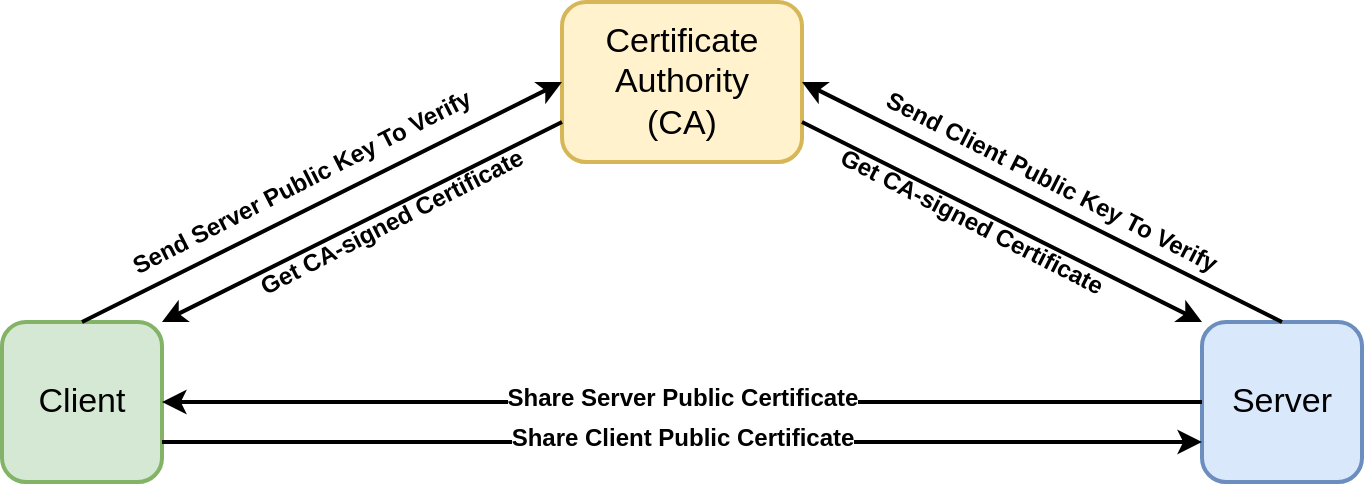 <mxfile version="12.9.6" type="device"><diagram id="2VhXpAE3yZZBM3T2pa5_" name="Page-1"><mxGraphModel dx="1302" dy="701" grid="1" gridSize="10" guides="1" tooltips="1" connect="1" arrows="1" fold="1" page="1" pageScale="1" pageWidth="1920" pageHeight="1200" math="0" shadow="0"><root><mxCell id="0"/><mxCell id="1" parent="0"/><mxCell id="1lzyDVRoiQcnhPwWGRTa-1" value="&lt;font style=&quot;font-size: 17px&quot;&gt;Client&lt;/font&gt;" style="rounded=1;whiteSpace=wrap;html=1;strokeWidth=2;fillColor=#d5e8d4;strokeColor=#82b366;" vertex="1" parent="1"><mxGeometry x="160" y="240" width="80" height="80" as="geometry"/></mxCell><mxCell id="1lzyDVRoiQcnhPwWGRTa-2" value="&lt;font style=&quot;font-size: 17px&quot;&gt;Server&lt;/font&gt;" style="rounded=1;whiteSpace=wrap;html=1;strokeWidth=2;fillColor=#dae8fc;strokeColor=#6c8ebf;" vertex="1" parent="1"><mxGeometry x="760" y="240" width="80" height="80" as="geometry"/></mxCell><mxCell id="1lzyDVRoiQcnhPwWGRTa-3" value="&lt;font style=&quot;font-size: 17px&quot;&gt;Certificate Authority&lt;br&gt;(CA)&lt;br&gt;&lt;/font&gt;" style="rounded=1;whiteSpace=wrap;html=1;strokeWidth=2;fillColor=#fff2cc;strokeColor=#d6b656;" vertex="1" parent="1"><mxGeometry x="440" y="80" width="120" height="80" as="geometry"/></mxCell><mxCell id="1lzyDVRoiQcnhPwWGRTa-4" value="" style="endArrow=classic;html=1;strokeWidth=2;entryX=0;entryY=0.5;entryDx=0;entryDy=0;exitX=0.5;exitY=0;exitDx=0;exitDy=0;" edge="1" parent="1" source="1lzyDVRoiQcnhPwWGRTa-1" target="1lzyDVRoiQcnhPwWGRTa-3"><mxGeometry width="50" height="50" relative="1" as="geometry"><mxPoint x="610" y="340" as="sourcePoint"/><mxPoint x="660" y="290" as="targetPoint"/></mxGeometry></mxCell><mxCell id="1lzyDVRoiQcnhPwWGRTa-5" value="" style="endArrow=classic;html=1;strokeWidth=2;entryX=1;entryY=0;entryDx=0;entryDy=0;exitX=0;exitY=0.75;exitDx=0;exitDy=0;" edge="1" parent="1" source="1lzyDVRoiQcnhPwWGRTa-3" target="1lzyDVRoiQcnhPwWGRTa-1"><mxGeometry width="50" height="50" relative="1" as="geometry"><mxPoint x="500" y="240" as="sourcePoint"/><mxPoint x="660" y="160" as="targetPoint"/></mxGeometry></mxCell><mxCell id="1lzyDVRoiQcnhPwWGRTa-6" value="" style="endArrow=classic;html=1;strokeWidth=2;entryX=1;entryY=0.5;entryDx=0;entryDy=0;exitX=0.5;exitY=0;exitDx=0;exitDy=0;" edge="1" parent="1" source="1lzyDVRoiQcnhPwWGRTa-2" target="1lzyDVRoiQcnhPwWGRTa-3"><mxGeometry width="50" height="50" relative="1" as="geometry"><mxPoint x="490" y="220" as="sourcePoint"/><mxPoint x="370" y="280" as="targetPoint"/></mxGeometry></mxCell><mxCell id="1lzyDVRoiQcnhPwWGRTa-7" value="" style="endArrow=classic;html=1;strokeWidth=2;entryX=0;entryY=0;entryDx=0;entryDy=0;exitX=1;exitY=0.75;exitDx=0;exitDy=0;" edge="1" parent="1" source="1lzyDVRoiQcnhPwWGRTa-3" target="1lzyDVRoiQcnhPwWGRTa-2"><mxGeometry width="50" height="50" relative="1" as="geometry"><mxPoint x="390" y="200" as="sourcePoint"/><mxPoint x="270" y="260" as="targetPoint"/></mxGeometry></mxCell><mxCell id="1lzyDVRoiQcnhPwWGRTa-8" value="" style="endArrow=classic;html=1;strokeWidth=2;entryX=1;entryY=0.5;entryDx=0;entryDy=0;exitX=0;exitY=0.5;exitDx=0;exitDy=0;" edge="1" parent="1" source="1lzyDVRoiQcnhPwWGRTa-2" target="1lzyDVRoiQcnhPwWGRTa-1"><mxGeometry width="50" height="50" relative="1" as="geometry"><mxPoint x="610" y="340" as="sourcePoint"/><mxPoint x="660" y="290" as="targetPoint"/></mxGeometry></mxCell><mxCell id="1lzyDVRoiQcnhPwWGRTa-11" value="&lt;b&gt;Share Server Public Certificate&lt;/b&gt;" style="text;html=1;align=center;verticalAlign=middle;resizable=0;points=[];labelBackgroundColor=#ffffff;" vertex="1" connectable="0" parent="1lzyDVRoiQcnhPwWGRTa-8"><mxGeometry y="-2" relative="1" as="geometry"><mxPoint as="offset"/></mxGeometry></mxCell><mxCell id="1lzyDVRoiQcnhPwWGRTa-9" value="" style="endArrow=classic;html=1;strokeWidth=2;entryX=0;entryY=0.75;entryDx=0;entryDy=0;exitX=1;exitY=0.75;exitDx=0;exitDy=0;" edge="1" parent="1" source="1lzyDVRoiQcnhPwWGRTa-1" target="1lzyDVRoiQcnhPwWGRTa-2"><mxGeometry width="50" height="50" relative="1" as="geometry"><mxPoint x="600" y="360" as="sourcePoint"/><mxPoint x="720" y="420" as="targetPoint"/></mxGeometry></mxCell><mxCell id="1lzyDVRoiQcnhPwWGRTa-13" value="&lt;b&gt;Share Client Public Certificate&lt;/b&gt;" style="text;html=1;align=center;verticalAlign=middle;resizable=0;points=[];labelBackgroundColor=#ffffff;" vertex="1" connectable="0" parent="1lzyDVRoiQcnhPwWGRTa-9"><mxGeometry y="2" relative="1" as="geometry"><mxPoint as="offset"/></mxGeometry></mxCell><mxCell id="1lzyDVRoiQcnhPwWGRTa-15" value="&lt;b&gt;Send Server Public Key To Verify&lt;/b&gt;" style="text;html=1;strokeColor=none;fillColor=none;align=center;verticalAlign=middle;whiteSpace=wrap;rounded=0;rotation=333;" vertex="1" parent="1"><mxGeometry x="210" y="160" width="200" height="20" as="geometry"/></mxCell><mxCell id="1lzyDVRoiQcnhPwWGRTa-16" value="&lt;b&gt;Send Client Public Key To Verify&lt;/b&gt;" style="text;html=1;strokeColor=none;fillColor=none;align=center;verticalAlign=middle;whiteSpace=wrap;rounded=0;rotation=27;" vertex="1" parent="1"><mxGeometry x="590" y="160" width="190" height="20" as="geometry"/></mxCell><mxCell id="1lzyDVRoiQcnhPwWGRTa-17" value="&lt;b&gt;Get CA-signed Certificate&lt;/b&gt;" style="text;html=1;strokeColor=none;fillColor=none;align=center;verticalAlign=middle;whiteSpace=wrap;rounded=0;rotation=27;" vertex="1" parent="1"><mxGeometry x="570" y="180" width="150" height="20" as="geometry"/></mxCell><mxCell id="1lzyDVRoiQcnhPwWGRTa-18" value="&lt;b&gt;Get CA-signed Certificate&lt;/b&gt;" style="text;html=1;strokeColor=none;fillColor=none;align=center;verticalAlign=middle;whiteSpace=wrap;rounded=0;rotation=333;" vertex="1" parent="1"><mxGeometry x="280" y="180" width="150" height="20" as="geometry"/></mxCell></root></mxGraphModel></diagram></mxfile>
